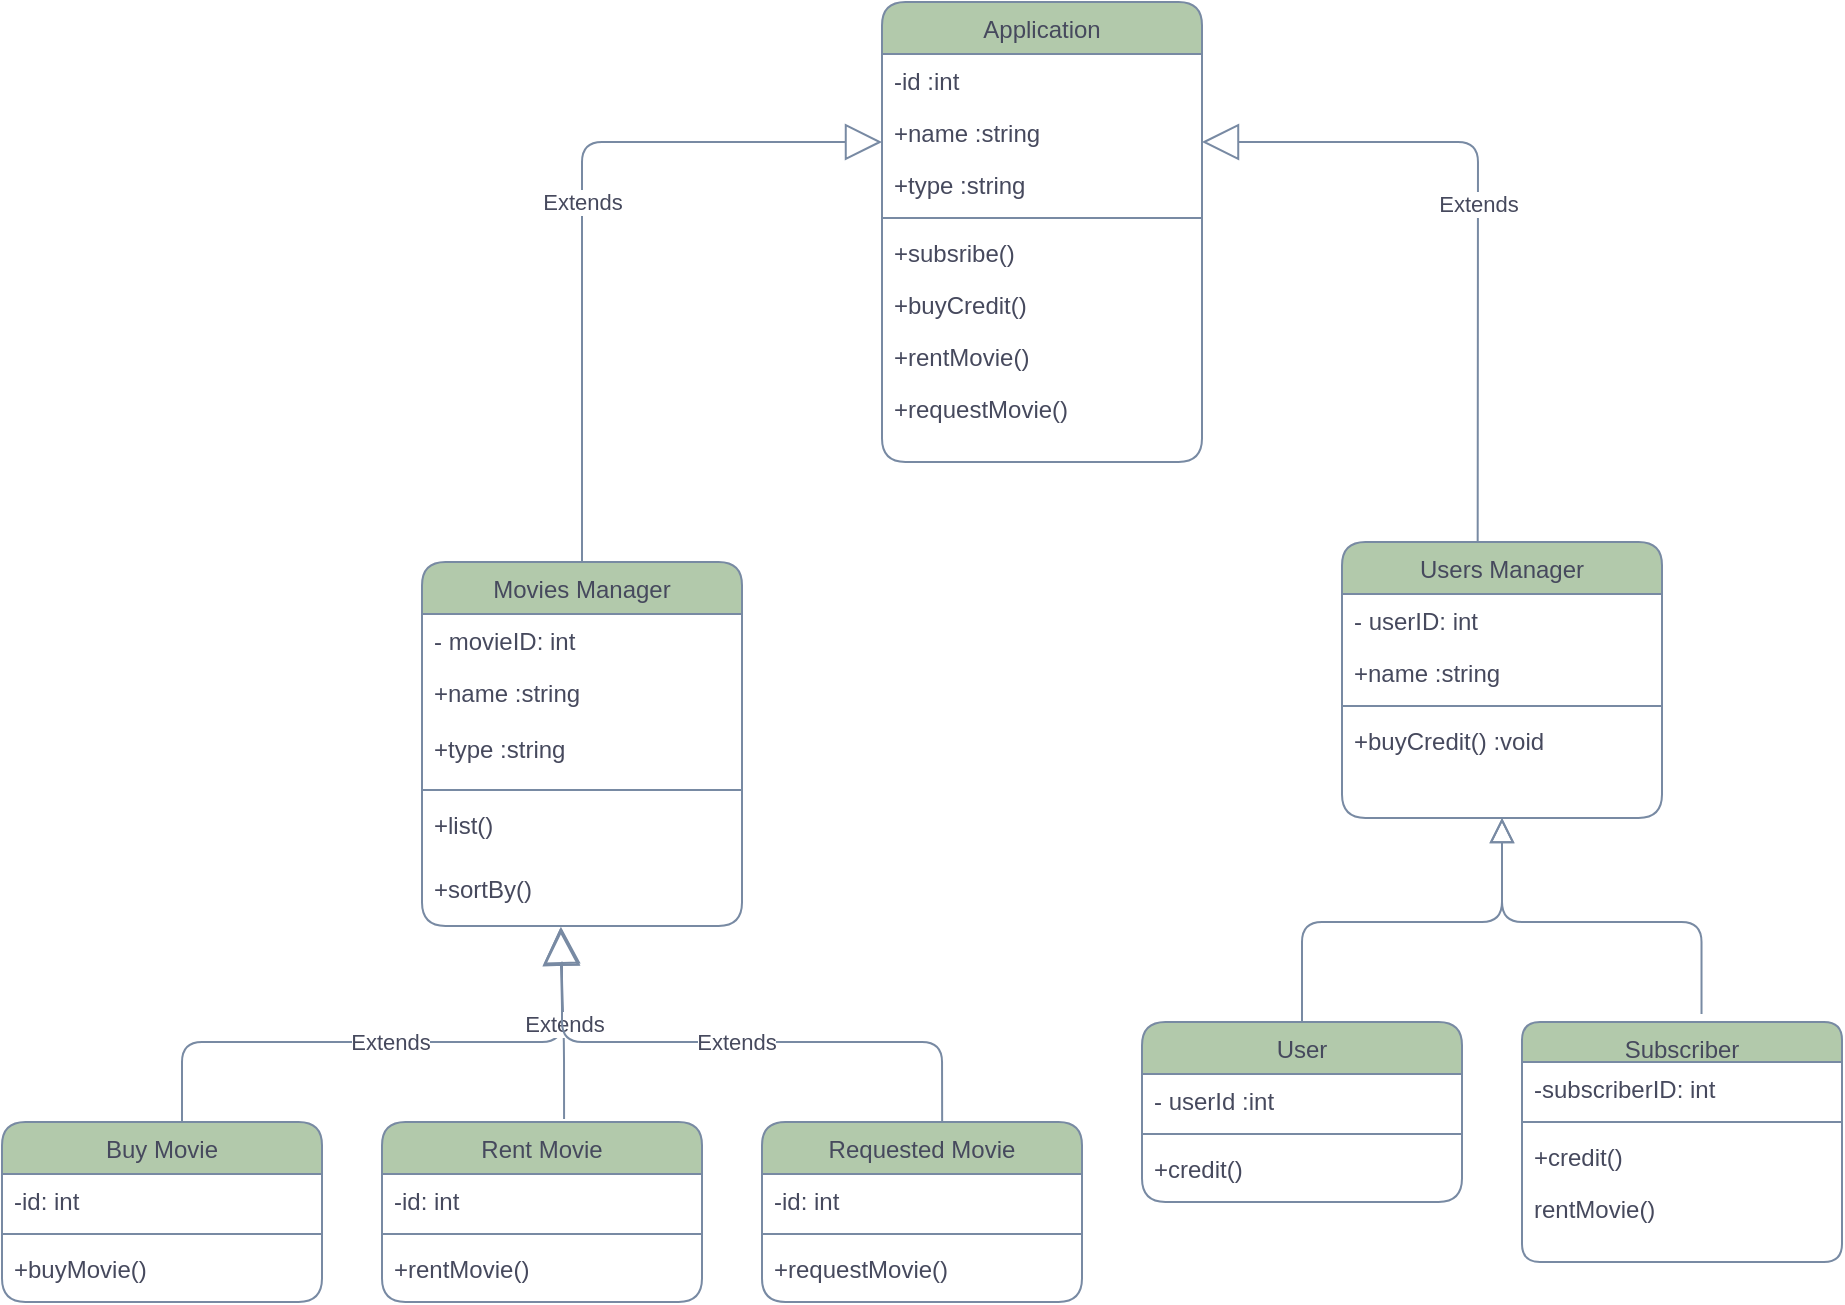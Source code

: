 <mxfile version="20.3.0" type="device"><diagram id="C5RBs43oDa-KdzZeNtuy" name="Page-1"><mxGraphModel dx="2819" dy="768" grid="1" gridSize="10" guides="1" tooltips="1" connect="1" arrows="1" fold="1" page="1" pageScale="1" pageWidth="827" pageHeight="1169" math="0" shadow="0"><root><mxCell id="WIyWlLk6GJQsqaUBKTNV-0"/><mxCell id="WIyWlLk6GJQsqaUBKTNV-1" parent="WIyWlLk6GJQsqaUBKTNV-0"/><mxCell id="zkfFHV4jXpPFQw0GAbJ--6" value="User" style="swimlane;fontStyle=0;align=center;verticalAlign=top;childLayout=stackLayout;horizontal=1;startSize=26;horizontalStack=0;resizeParent=1;resizeLast=0;collapsible=1;marginBottom=0;rounded=1;shadow=0;strokeWidth=1;fillColor=#B2C9AB;strokeColor=#788AA3;fontColor=#46495D;" parent="WIyWlLk6GJQsqaUBKTNV-1" vertex="1"><mxGeometry x="-410" y="560" width="160" height="90" as="geometry"><mxRectangle x="130" y="380" width="160" height="26" as="alternateBounds"/></mxGeometry></mxCell><mxCell id="zkfFHV4jXpPFQw0GAbJ--7" value="- userId :int" style="text;align=left;verticalAlign=top;spacingLeft=4;spacingRight=4;overflow=hidden;rotatable=0;points=[[0,0.5],[1,0.5]];portConstraint=eastwest;rounded=1;fontColor=#46495D;" parent="zkfFHV4jXpPFQw0GAbJ--6" vertex="1"><mxGeometry y="26" width="160" height="26" as="geometry"/></mxCell><mxCell id="zkfFHV4jXpPFQw0GAbJ--9" value="" style="line;html=1;strokeWidth=1;align=left;verticalAlign=middle;spacingTop=-1;spacingLeft=3;spacingRight=3;rotatable=0;labelPosition=right;points=[];portConstraint=eastwest;rounded=1;fillColor=#B2C9AB;strokeColor=#788AA3;fontColor=#46495D;" parent="zkfFHV4jXpPFQw0GAbJ--6" vertex="1"><mxGeometry y="52" width="160" height="8" as="geometry"/></mxCell><mxCell id="md8-glmPxRZWmat5-QHY-12" value="+credit()" style="text;align=left;verticalAlign=top;spacingLeft=4;spacingRight=4;overflow=hidden;rotatable=0;points=[[0,0.5],[1,0.5]];portConstraint=eastwest;rounded=1;fontColor=#46495D;" vertex="1" parent="zkfFHV4jXpPFQw0GAbJ--6"><mxGeometry y="60" width="160" height="26" as="geometry"/></mxCell><mxCell id="zkfFHV4jXpPFQw0GAbJ--17" value="Application" style="swimlane;fontStyle=0;align=center;verticalAlign=top;childLayout=stackLayout;horizontal=1;startSize=26;horizontalStack=0;resizeParent=1;resizeLast=0;collapsible=1;marginBottom=0;rounded=1;shadow=0;strokeWidth=1;fillColor=#B2C9AB;strokeColor=#788AA3;fontColor=#46495D;" parent="WIyWlLk6GJQsqaUBKTNV-1" vertex="1"><mxGeometry x="-540" y="50" width="160" height="230" as="geometry"><mxRectangle x="550" y="140" width="160" height="26" as="alternateBounds"/></mxGeometry></mxCell><mxCell id="zkfFHV4jXpPFQw0GAbJ--18" value="-id :int" style="text;align=left;verticalAlign=top;spacingLeft=4;spacingRight=4;overflow=hidden;rotatable=0;points=[[0,0.5],[1,0.5]];portConstraint=eastwest;rounded=1;fontColor=#46495D;" parent="zkfFHV4jXpPFQw0GAbJ--17" vertex="1"><mxGeometry y="26" width="160" height="26" as="geometry"/></mxCell><mxCell id="zkfFHV4jXpPFQw0GAbJ--19" value="+name :string" style="text;align=left;verticalAlign=top;spacingLeft=4;spacingRight=4;overflow=hidden;rotatable=0;points=[[0,0.5],[1,0.5]];portConstraint=eastwest;rounded=1;shadow=0;html=0;fontColor=#46495D;" parent="zkfFHV4jXpPFQw0GAbJ--17" vertex="1"><mxGeometry y="52" width="160" height="26" as="geometry"/></mxCell><mxCell id="zkfFHV4jXpPFQw0GAbJ--20" value="+type :string" style="text;align=left;verticalAlign=top;spacingLeft=4;spacingRight=4;overflow=hidden;rotatable=0;points=[[0,0.5],[1,0.5]];portConstraint=eastwest;rounded=1;shadow=0;html=0;fontColor=#46495D;" parent="zkfFHV4jXpPFQw0GAbJ--17" vertex="1"><mxGeometry y="78" width="160" height="26" as="geometry"/></mxCell><mxCell id="zkfFHV4jXpPFQw0GAbJ--23" value="" style="line;html=1;strokeWidth=1;align=left;verticalAlign=middle;spacingTop=-1;spacingLeft=3;spacingRight=3;rotatable=0;labelPosition=right;points=[];portConstraint=eastwest;rounded=1;fillColor=#B2C9AB;strokeColor=#788AA3;fontColor=#46495D;" parent="zkfFHV4jXpPFQw0GAbJ--17" vertex="1"><mxGeometry y="104" width="160" height="8" as="geometry"/></mxCell><mxCell id="zkfFHV4jXpPFQw0GAbJ--24" value="+subsribe()" style="text;align=left;verticalAlign=top;spacingLeft=4;spacingRight=4;overflow=hidden;rotatable=0;points=[[0,0.5],[1,0.5]];portConstraint=eastwest;rounded=1;fontColor=#46495D;" parent="zkfFHV4jXpPFQw0GAbJ--17" vertex="1"><mxGeometry y="112" width="160" height="26" as="geometry"/></mxCell><mxCell id="zkfFHV4jXpPFQw0GAbJ--25" value="+buyCredit()" style="text;align=left;verticalAlign=top;spacingLeft=4;spacingRight=4;overflow=hidden;rotatable=0;points=[[0,0.5],[1,0.5]];portConstraint=eastwest;rounded=1;fontColor=#46495D;" parent="zkfFHV4jXpPFQw0GAbJ--17" vertex="1"><mxGeometry y="138" width="160" height="26" as="geometry"/></mxCell><mxCell id="md8-glmPxRZWmat5-QHY-20" value="+rentMovie()" style="text;align=left;verticalAlign=top;spacingLeft=4;spacingRight=4;overflow=hidden;rotatable=0;points=[[0,0.5],[1,0.5]];portConstraint=eastwest;rounded=1;fontColor=#46495D;" vertex="1" parent="zkfFHV4jXpPFQw0GAbJ--17"><mxGeometry y="164" width="160" height="26" as="geometry"/></mxCell><mxCell id="md8-glmPxRZWmat5-QHY-21" value="+requestMovie()" style="text;align=left;verticalAlign=top;spacingLeft=4;spacingRight=4;overflow=hidden;rotatable=0;points=[[0,0.5],[1,0.5]];portConstraint=eastwest;rounded=1;fontColor=#46495D;" vertex="1" parent="zkfFHV4jXpPFQw0GAbJ--17"><mxGeometry y="190" width="160" height="40" as="geometry"/></mxCell><mxCell id="md8-glmPxRZWmat5-QHY-0" value="Users Manager" style="swimlane;fontStyle=0;align=center;verticalAlign=top;childLayout=stackLayout;horizontal=1;startSize=26;horizontalStack=0;resizeParent=1;resizeLast=0;collapsible=1;marginBottom=0;rounded=1;shadow=0;strokeWidth=1;fillColor=#B2C9AB;strokeColor=#788AA3;fontColor=#46495D;" vertex="1" parent="WIyWlLk6GJQsqaUBKTNV-1"><mxGeometry x="-310" y="320" width="160" height="138" as="geometry"><mxRectangle x="130" y="380" width="160" height="26" as="alternateBounds"/></mxGeometry></mxCell><mxCell id="md8-glmPxRZWmat5-QHY-1" value="- userID: int" style="text;align=left;verticalAlign=top;spacingLeft=4;spacingRight=4;overflow=hidden;rotatable=0;points=[[0,0.5],[1,0.5]];portConstraint=eastwest;rounded=1;fontColor=#46495D;" vertex="1" parent="md8-glmPxRZWmat5-QHY-0"><mxGeometry y="26" width="160" height="26" as="geometry"/></mxCell><mxCell id="md8-glmPxRZWmat5-QHY-2" value="+name :string" style="text;align=left;verticalAlign=top;spacingLeft=4;spacingRight=4;overflow=hidden;rotatable=0;points=[[0,0.5],[1,0.5]];portConstraint=eastwest;rounded=1;shadow=0;html=0;fontColor=#46495D;" vertex="1" parent="md8-glmPxRZWmat5-QHY-0"><mxGeometry y="52" width="160" height="26" as="geometry"/></mxCell><mxCell id="md8-glmPxRZWmat5-QHY-3" value="" style="line;html=1;strokeWidth=1;align=left;verticalAlign=middle;spacingTop=-1;spacingLeft=3;spacingRight=3;rotatable=0;labelPosition=right;points=[];portConstraint=eastwest;rounded=1;fillColor=#B2C9AB;strokeColor=#788AA3;fontColor=#46495D;" vertex="1" parent="md8-glmPxRZWmat5-QHY-0"><mxGeometry y="78" width="160" height="8" as="geometry"/></mxCell><mxCell id="md8-glmPxRZWmat5-QHY-5" value="+buyCredit() :void" style="text;align=left;verticalAlign=top;spacingLeft=4;spacingRight=4;overflow=hidden;rotatable=0;points=[[0,0.5],[1,0.5]];portConstraint=eastwest;rounded=1;fontColor=#46495D;" vertex="1" parent="md8-glmPxRZWmat5-QHY-0"><mxGeometry y="86" width="160" height="26" as="geometry"/></mxCell><mxCell id="md8-glmPxRZWmat5-QHY-13" value="Subscriber" style="swimlane;fontStyle=0;align=center;verticalAlign=top;childLayout=stackLayout;horizontal=1;startSize=20;horizontalStack=0;resizeParent=1;resizeLast=0;collapsible=1;marginBottom=0;rounded=1;shadow=0;strokeWidth=1;fillColor=#B2C9AB;strokeColor=#788AA3;fontColor=#46495D;" vertex="1" parent="WIyWlLk6GJQsqaUBKTNV-1"><mxGeometry x="-220" y="560" width="160" height="120" as="geometry"><mxRectangle x="130" y="380" width="160" height="26" as="alternateBounds"/></mxGeometry></mxCell><mxCell id="md8-glmPxRZWmat5-QHY-14" value="-subscriberID: int" style="text;align=left;verticalAlign=top;spacingLeft=4;spacingRight=4;overflow=hidden;rotatable=0;points=[[0,0.5],[1,0.5]];portConstraint=eastwest;rounded=1;fontColor=#46495D;" vertex="1" parent="md8-glmPxRZWmat5-QHY-13"><mxGeometry y="20" width="160" height="26" as="geometry"/></mxCell><mxCell id="md8-glmPxRZWmat5-QHY-15" value="" style="line;html=1;strokeWidth=1;align=left;verticalAlign=middle;spacingTop=-1;spacingLeft=3;spacingRight=3;rotatable=0;labelPosition=right;points=[];portConstraint=eastwest;rounded=1;fillColor=#B2C9AB;strokeColor=#788AA3;fontColor=#46495D;" vertex="1" parent="md8-glmPxRZWmat5-QHY-13"><mxGeometry y="46" width="160" height="8" as="geometry"/></mxCell><mxCell id="md8-glmPxRZWmat5-QHY-16" value="+credit()" style="text;align=left;verticalAlign=top;spacingLeft=4;spacingRight=4;overflow=hidden;rotatable=0;points=[[0,0.5],[1,0.5]];portConstraint=eastwest;rounded=1;fontColor=#46495D;" vertex="1" parent="md8-glmPxRZWmat5-QHY-13"><mxGeometry y="54" width="160" height="26" as="geometry"/></mxCell><mxCell id="md8-glmPxRZWmat5-QHY-17" value="rentMovie()" style="text;align=left;verticalAlign=top;spacingLeft=4;spacingRight=4;overflow=hidden;rotatable=0;points=[[0,0.5],[1,0.5]];portConstraint=eastwest;rounded=1;fontColor=#46495D;" vertex="1" parent="md8-glmPxRZWmat5-QHY-13"><mxGeometry y="80" width="160" height="26" as="geometry"/></mxCell><mxCell id="md8-glmPxRZWmat5-QHY-18" value="" style="endArrow=block;endSize=10;endFill=0;shadow=0;strokeWidth=1;rounded=1;edgeStyle=elbowEdgeStyle;elbow=vertical;strokeColor=#788AA3;fontColor=#46495D;" edge="1" parent="WIyWlLk6GJQsqaUBKTNV-1" source="zkfFHV4jXpPFQw0GAbJ--6"><mxGeometry width="160" relative="1" as="geometry"><mxPoint x="-330" y="560" as="sourcePoint"/><mxPoint x="-230" y="458" as="targetPoint"/><Array as="points"><mxPoint x="-180" y="510"/></Array></mxGeometry></mxCell><mxCell id="md8-glmPxRZWmat5-QHY-19" value="" style="endArrow=block;endSize=10;endFill=0;shadow=0;strokeWidth=1;rounded=1;edgeStyle=elbowEdgeStyle;elbow=vertical;exitX=0.561;exitY=-0.033;exitDx=0;exitDy=0;exitPerimeter=0;entryX=0.5;entryY=1;entryDx=0;entryDy=0;strokeColor=#788AA3;fontColor=#46495D;" edge="1" parent="WIyWlLk6GJQsqaUBKTNV-1" source="md8-glmPxRZWmat5-QHY-13" target="md8-glmPxRZWmat5-QHY-0"><mxGeometry width="160" relative="1" as="geometry"><mxPoint x="-320" y="570" as="sourcePoint"/><mxPoint x="-200" y="460" as="targetPoint"/><Array as="points"><mxPoint x="-180" y="510"/></Array></mxGeometry></mxCell><mxCell id="md8-glmPxRZWmat5-QHY-23" value="Extends" style="endArrow=block;endSize=16;endFill=0;html=1;rounded=1;strokeColor=#788AA3;fontColor=#46495D;exitX=0.424;exitY=0;exitDx=0;exitDy=0;exitPerimeter=0;" edge="1" parent="WIyWlLk6GJQsqaUBKTNV-1" source="md8-glmPxRZWmat5-QHY-0"><mxGeometry width="160" relative="1" as="geometry"><mxPoint x="-120" y="280" as="sourcePoint"/><mxPoint x="-380" y="120" as="targetPoint"/><Array as="points"><mxPoint x="-242" y="120"/></Array></mxGeometry></mxCell><mxCell id="md8-glmPxRZWmat5-QHY-24" value="Buy Movie" style="swimlane;fontStyle=0;align=center;verticalAlign=top;childLayout=stackLayout;horizontal=1;startSize=26;horizontalStack=0;resizeParent=1;resizeLast=0;collapsible=1;marginBottom=0;rounded=1;shadow=0;strokeWidth=1;fillColor=#B2C9AB;strokeColor=#788AA3;fontColor=#46495D;" vertex="1" parent="WIyWlLk6GJQsqaUBKTNV-1"><mxGeometry x="-980" y="610" width="160" height="90" as="geometry"><mxRectangle x="130" y="380" width="160" height="26" as="alternateBounds"/></mxGeometry></mxCell><mxCell id="md8-glmPxRZWmat5-QHY-25" value="-id: int" style="text;align=left;verticalAlign=top;spacingLeft=4;spacingRight=4;overflow=hidden;rotatable=0;points=[[0,0.5],[1,0.5]];portConstraint=eastwest;rounded=1;fontColor=#46495D;" vertex="1" parent="md8-glmPxRZWmat5-QHY-24"><mxGeometry y="26" width="160" height="26" as="geometry"/></mxCell><mxCell id="md8-glmPxRZWmat5-QHY-26" value="" style="line;html=1;strokeWidth=1;align=left;verticalAlign=middle;spacingTop=-1;spacingLeft=3;spacingRight=3;rotatable=0;labelPosition=right;points=[];portConstraint=eastwest;rounded=1;fillColor=#B2C9AB;strokeColor=#788AA3;fontColor=#46495D;" vertex="1" parent="md8-glmPxRZWmat5-QHY-24"><mxGeometry y="52" width="160" height="8" as="geometry"/></mxCell><mxCell id="md8-glmPxRZWmat5-QHY-27" value="+buyMovie()" style="text;align=left;verticalAlign=top;spacingLeft=4;spacingRight=4;overflow=hidden;rotatable=0;points=[[0,0.5],[1,0.5]];portConstraint=eastwest;rounded=1;fontColor=#46495D;" vertex="1" parent="md8-glmPxRZWmat5-QHY-24"><mxGeometry y="60" width="160" height="26" as="geometry"/></mxCell><mxCell id="md8-glmPxRZWmat5-QHY-28" value="Movies Manager" style="swimlane;fontStyle=0;align=center;verticalAlign=top;childLayout=stackLayout;horizontal=1;startSize=26;horizontalStack=0;resizeParent=1;resizeLast=0;collapsible=1;marginBottom=0;rounded=1;shadow=0;strokeWidth=1;fillColor=#B2C9AB;strokeColor=#788AA3;fontColor=#46495D;" vertex="1" parent="WIyWlLk6GJQsqaUBKTNV-1"><mxGeometry x="-770" y="330" width="160" height="182" as="geometry"><mxRectangle x="130" y="380" width="160" height="26" as="alternateBounds"/></mxGeometry></mxCell><mxCell id="md8-glmPxRZWmat5-QHY-29" value="- movieID: int" style="text;align=left;verticalAlign=top;spacingLeft=4;spacingRight=4;overflow=hidden;rotatable=0;points=[[0,0.5],[1,0.5]];portConstraint=eastwest;rounded=1;fontColor=#46495D;" vertex="1" parent="md8-glmPxRZWmat5-QHY-28"><mxGeometry y="26" width="160" height="26" as="geometry"/></mxCell><mxCell id="md8-glmPxRZWmat5-QHY-30" value="+name :string" style="text;align=left;verticalAlign=top;spacingLeft=4;spacingRight=4;overflow=hidden;rotatable=0;points=[[0,0.5],[1,0.5]];portConstraint=eastwest;rounded=1;shadow=0;html=0;fontColor=#46495D;" vertex="1" parent="md8-glmPxRZWmat5-QHY-28"><mxGeometry y="52" width="160" height="28" as="geometry"/></mxCell><mxCell id="md8-glmPxRZWmat5-QHY-41" value="+type :string" style="text;align=left;verticalAlign=top;spacingLeft=4;spacingRight=4;overflow=hidden;rotatable=0;points=[[0,0.5],[1,0.5]];portConstraint=eastwest;rounded=1;shadow=0;html=0;fontColor=#46495D;" vertex="1" parent="md8-glmPxRZWmat5-QHY-28"><mxGeometry y="80" width="160" height="30" as="geometry"/></mxCell><mxCell id="md8-glmPxRZWmat5-QHY-31" value="" style="line;html=1;strokeWidth=1;align=left;verticalAlign=middle;spacingTop=-1;spacingLeft=3;spacingRight=3;rotatable=0;labelPosition=right;points=[];portConstraint=eastwest;rounded=1;fillColor=#B2C9AB;strokeColor=#788AA3;fontColor=#46495D;" vertex="1" parent="md8-glmPxRZWmat5-QHY-28"><mxGeometry y="110" width="160" height="8" as="geometry"/></mxCell><mxCell id="md8-glmPxRZWmat5-QHY-60" value="Extends" style="endArrow=block;endSize=16;endFill=0;html=1;rounded=1;entryX=0.434;entryY=1.012;entryDx=0;entryDy=0;entryPerimeter=0;strokeColor=#788AA3;fontColor=#46495D;" edge="1" parent="md8-glmPxRZWmat5-QHY-28" target="md8-glmPxRZWmat5-QHY-43"><mxGeometry width="160" relative="1" as="geometry"><mxPoint x="-120" y="280" as="sourcePoint"/><mxPoint x="70" y="170" as="targetPoint"/><Array as="points"><mxPoint x="-120" y="240"/><mxPoint x="70" y="240"/><mxPoint x="70" y="200"/></Array></mxGeometry></mxCell><mxCell id="md8-glmPxRZWmat5-QHY-42" value="+list()" style="text;align=left;verticalAlign=top;spacingLeft=4;spacingRight=4;overflow=hidden;rotatable=0;points=[[0,0.5],[1,0.5]];portConstraint=eastwest;rounded=1;shadow=0;html=0;fontColor=#46495D;" vertex="1" parent="md8-glmPxRZWmat5-QHY-28"><mxGeometry y="118" width="160" height="32" as="geometry"/></mxCell><mxCell id="md8-glmPxRZWmat5-QHY-43" value="+sortBy()" style="text;align=left;verticalAlign=top;spacingLeft=4;spacingRight=4;overflow=hidden;rotatable=0;points=[[0,0.5],[1,0.5]];portConstraint=eastwest;rounded=1;shadow=0;html=0;fontColor=#46495D;" vertex="1" parent="md8-glmPxRZWmat5-QHY-28"><mxGeometry y="150" width="160" height="32" as="geometry"/></mxCell><mxCell id="md8-glmPxRZWmat5-QHY-40" value="Extends" style="endArrow=block;endSize=16;endFill=0;html=1;rounded=1;strokeColor=#788AA3;fontColor=#46495D;exitX=0.5;exitY=0;exitDx=0;exitDy=0;" edge="1" parent="WIyWlLk6GJQsqaUBKTNV-1" source="md8-glmPxRZWmat5-QHY-28"><mxGeometry width="160" relative="1" as="geometry"><mxPoint x="-820" y="280" as="sourcePoint"/><mxPoint x="-540" y="120" as="targetPoint"/><Array as="points"><mxPoint x="-690" y="120"/></Array></mxGeometry></mxCell><mxCell id="md8-glmPxRZWmat5-QHY-45" value="Rent Movie" style="swimlane;fontStyle=0;align=center;verticalAlign=top;childLayout=stackLayout;horizontal=1;startSize=26;horizontalStack=0;resizeParent=1;resizeLast=0;collapsible=1;marginBottom=0;rounded=1;shadow=0;strokeWidth=1;fillColor=#B2C9AB;strokeColor=#788AA3;fontColor=#46495D;" vertex="1" parent="WIyWlLk6GJQsqaUBKTNV-1"><mxGeometry x="-790" y="610" width="160" height="90" as="geometry"><mxRectangle x="130" y="380" width="160" height="26" as="alternateBounds"/></mxGeometry></mxCell><mxCell id="md8-glmPxRZWmat5-QHY-46" value="-id: int" style="text;align=left;verticalAlign=top;spacingLeft=4;spacingRight=4;overflow=hidden;rotatable=0;points=[[0,0.5],[1,0.5]];portConstraint=eastwest;rounded=1;fontColor=#46495D;" vertex="1" parent="md8-glmPxRZWmat5-QHY-45"><mxGeometry y="26" width="160" height="26" as="geometry"/></mxCell><mxCell id="md8-glmPxRZWmat5-QHY-47" value="" style="line;html=1;strokeWidth=1;align=left;verticalAlign=middle;spacingTop=-1;spacingLeft=3;spacingRight=3;rotatable=0;labelPosition=right;points=[];portConstraint=eastwest;rounded=1;fillColor=#B2C9AB;strokeColor=#788AA3;fontColor=#46495D;" vertex="1" parent="md8-glmPxRZWmat5-QHY-45"><mxGeometry y="52" width="160" height="8" as="geometry"/></mxCell><mxCell id="md8-glmPxRZWmat5-QHY-48" value="+rentMovie()" style="text;align=left;verticalAlign=top;spacingLeft=4;spacingRight=4;overflow=hidden;rotatable=0;points=[[0,0.5],[1,0.5]];portConstraint=eastwest;rounded=1;fontColor=#46495D;" vertex="1" parent="md8-glmPxRZWmat5-QHY-45"><mxGeometry y="60" width="160" height="26" as="geometry"/></mxCell><mxCell id="md8-glmPxRZWmat5-QHY-49" value="Requested Movie" style="swimlane;fontStyle=0;align=center;verticalAlign=top;childLayout=stackLayout;horizontal=1;startSize=26;horizontalStack=0;resizeParent=1;resizeLast=0;collapsible=1;marginBottom=0;rounded=1;shadow=0;strokeWidth=1;fillColor=#B2C9AB;strokeColor=#788AA3;fontColor=#46495D;" vertex="1" parent="WIyWlLk6GJQsqaUBKTNV-1"><mxGeometry x="-600" y="610" width="160" height="90" as="geometry"><mxRectangle x="130" y="380" width="160" height="26" as="alternateBounds"/></mxGeometry></mxCell><mxCell id="md8-glmPxRZWmat5-QHY-50" value="-id: int" style="text;align=left;verticalAlign=top;spacingLeft=4;spacingRight=4;overflow=hidden;rotatable=0;points=[[0,0.5],[1,0.5]];portConstraint=eastwest;rounded=1;fontColor=#46495D;" vertex="1" parent="md8-glmPxRZWmat5-QHY-49"><mxGeometry y="26" width="160" height="26" as="geometry"/></mxCell><mxCell id="md8-glmPxRZWmat5-QHY-51" value="" style="line;html=1;strokeWidth=1;align=left;verticalAlign=middle;spacingTop=-1;spacingLeft=3;spacingRight=3;rotatable=0;labelPosition=right;points=[];portConstraint=eastwest;rounded=1;fillColor=#B2C9AB;strokeColor=#788AA3;fontColor=#46495D;" vertex="1" parent="md8-glmPxRZWmat5-QHY-49"><mxGeometry y="52" width="160" height="8" as="geometry"/></mxCell><mxCell id="md8-glmPxRZWmat5-QHY-52" value="+requestMovie()" style="text;align=left;verticalAlign=top;spacingLeft=4;spacingRight=4;overflow=hidden;rotatable=0;points=[[0,0.5],[1,0.5]];portConstraint=eastwest;rounded=1;fontColor=#46495D;" vertex="1" parent="md8-glmPxRZWmat5-QHY-49"><mxGeometry y="60" width="160" height="26" as="geometry"/></mxCell><mxCell id="md8-glmPxRZWmat5-QHY-61" value="Extends" style="endArrow=block;endSize=16;endFill=0;html=1;rounded=1;exitX=0.569;exitY=-0.017;exitDx=0;exitDy=0;exitPerimeter=0;entryX=0.436;entryY=1.042;entryDx=0;entryDy=0;entryPerimeter=0;strokeColor=#788AA3;fontColor=#46495D;" edge="1" parent="WIyWlLk6GJQsqaUBKTNV-1" source="md8-glmPxRZWmat5-QHY-45" target="md8-glmPxRZWmat5-QHY-43"><mxGeometry width="160" relative="1" as="geometry"><mxPoint x="-880" y="620" as="sourcePoint"/><mxPoint x="-690" y="530" as="targetPoint"/><Array as="points"><mxPoint x="-699" y="570"/><mxPoint x="-700" y="540"/></Array></mxGeometry></mxCell><mxCell id="md8-glmPxRZWmat5-QHY-62" value="Extends" style="endArrow=block;endSize=16;endFill=0;html=1;rounded=1;exitX=0.563;exitY=0;exitDx=0;exitDy=0;entryX=0.431;entryY=1.041;entryDx=0;entryDy=0;entryPerimeter=0;exitPerimeter=0;strokeColor=#788AA3;fontColor=#46495D;" edge="1" parent="WIyWlLk6GJQsqaUBKTNV-1" source="md8-glmPxRZWmat5-QHY-49" target="md8-glmPxRZWmat5-QHY-43"><mxGeometry width="160" relative="1" as="geometry"><mxPoint x="-870" y="630" as="sourcePoint"/><mxPoint x="-680" y="520" as="targetPoint"/><Array as="points"><mxPoint x="-510" y="570"/><mxPoint x="-700" y="570"/><mxPoint x="-700" y="550"/></Array></mxGeometry></mxCell></root></mxGraphModel></diagram></mxfile>